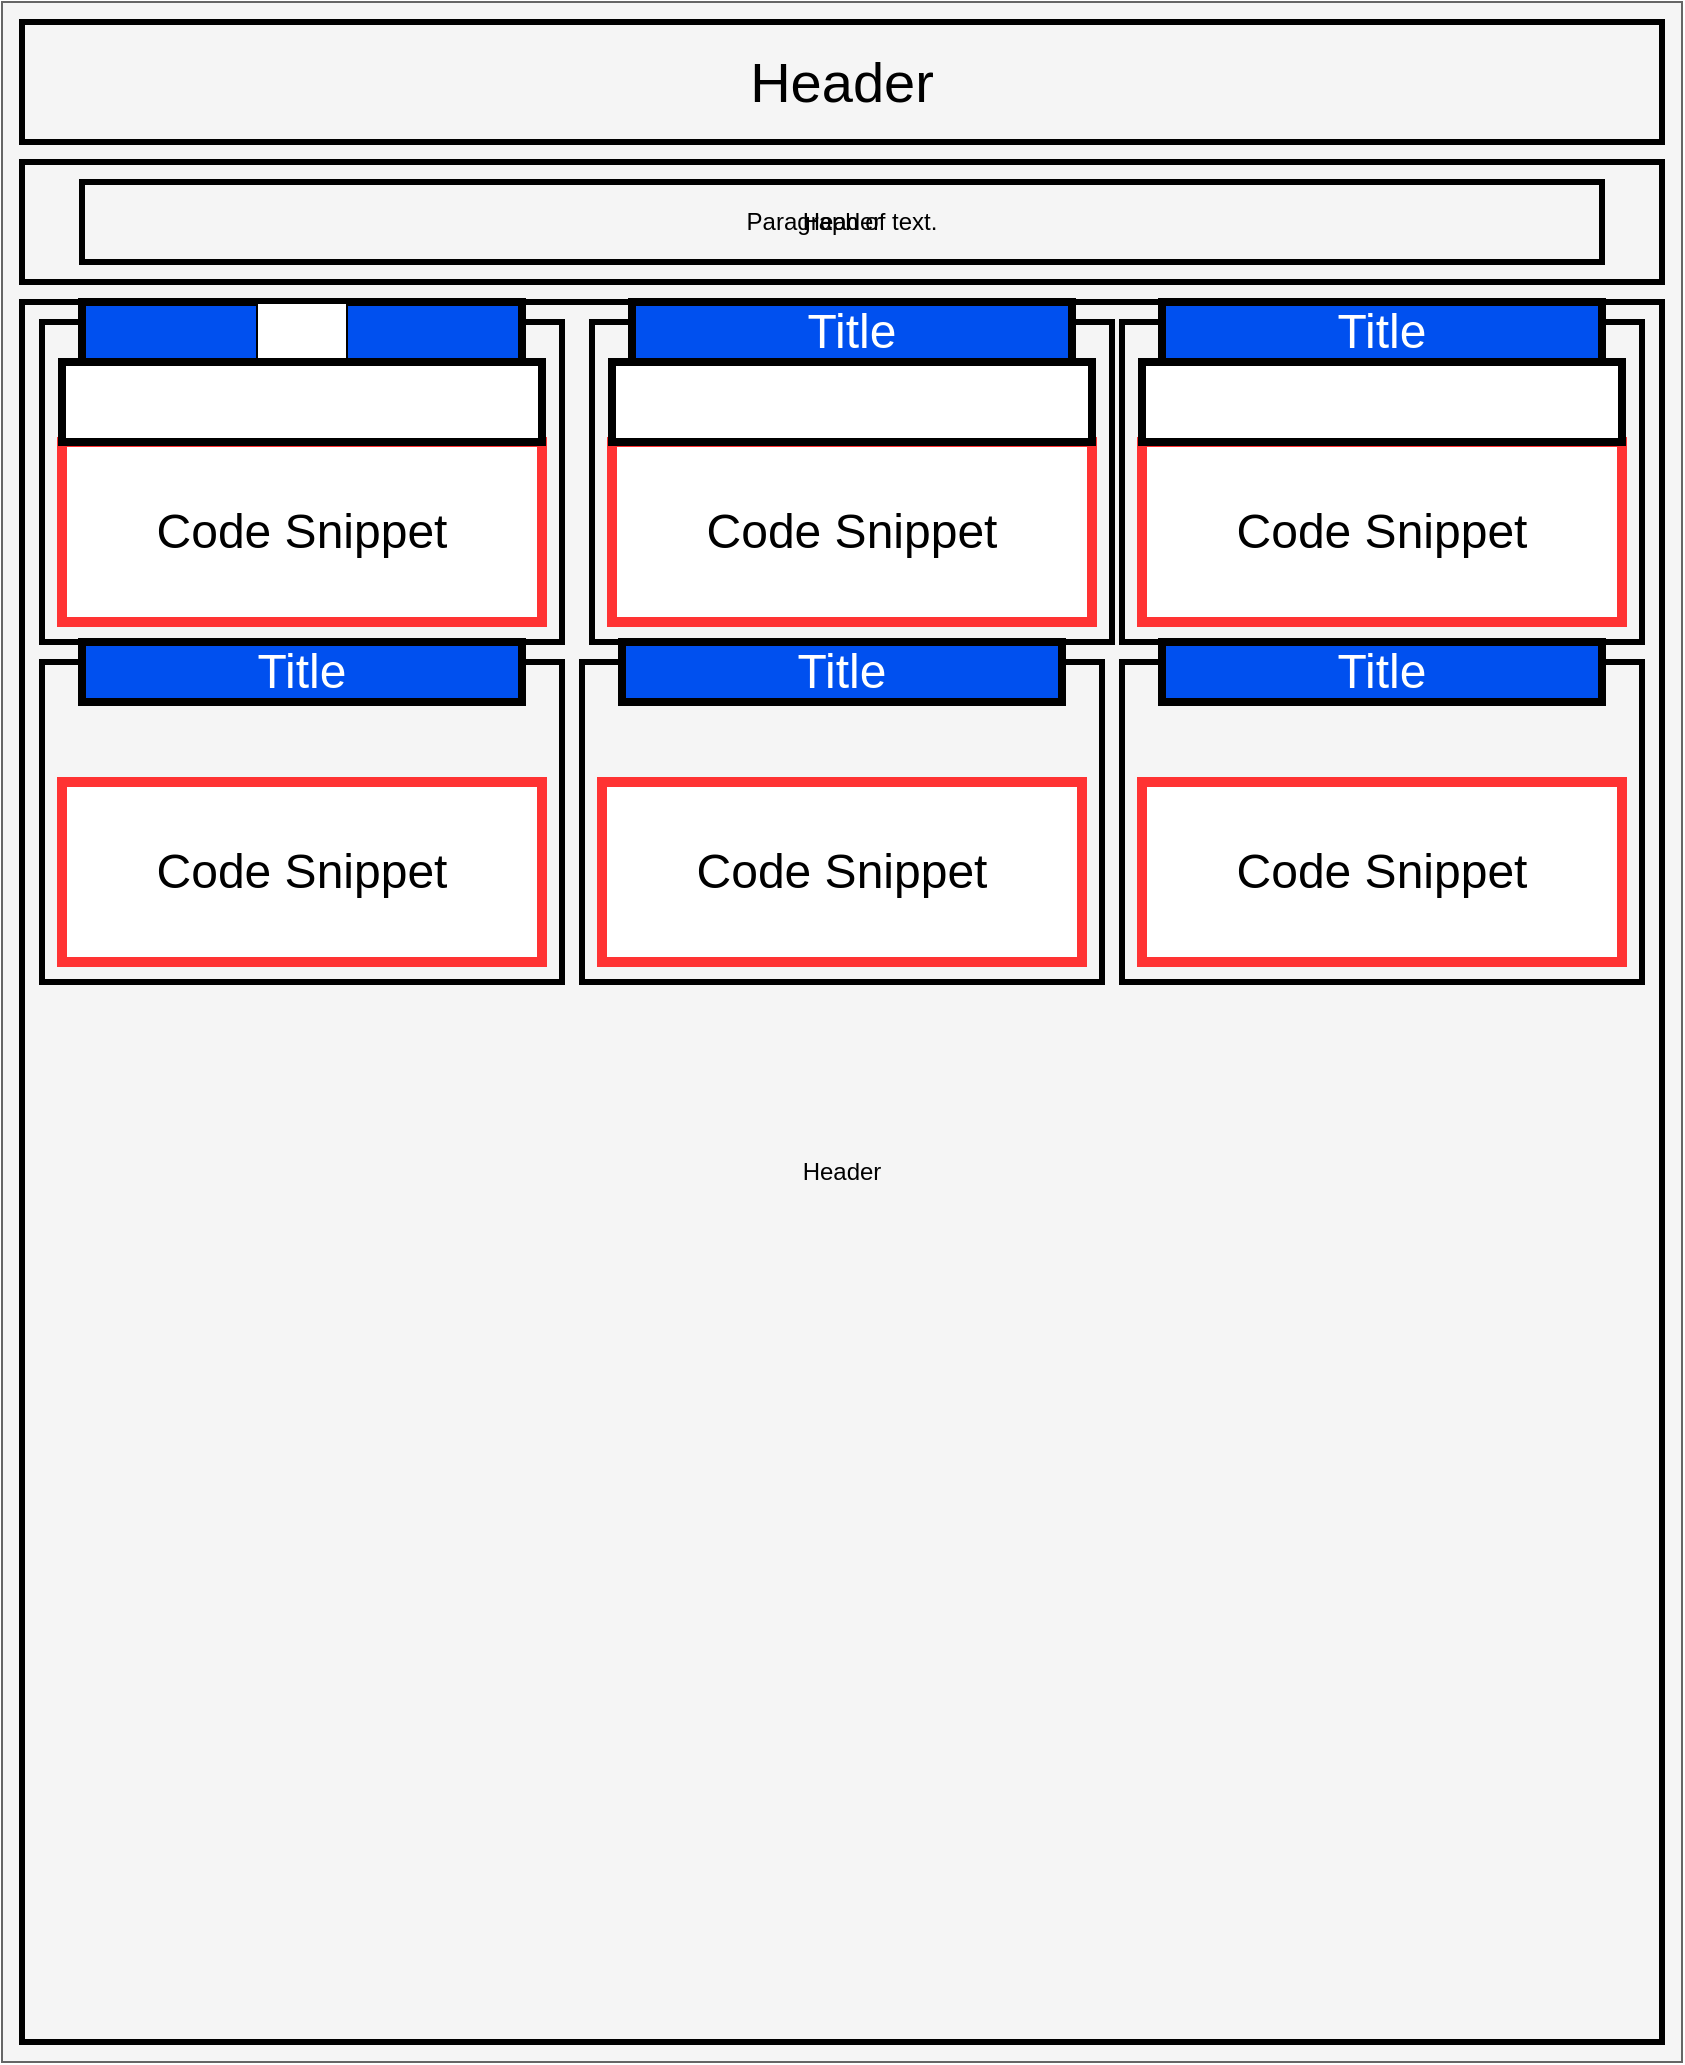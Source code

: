 <mxfile>
    <diagram id="s-5mIXKOr0SX4eYtKtyb" name="Page-1">
        <mxGraphModel dx="1204" dy="445" grid="1" gridSize="10" guides="1" tooltips="1" connect="1" arrows="1" fold="1" page="1" pageScale="1" pageWidth="850" pageHeight="1100" math="0" shadow="0">
            <root>
                <mxCell id="0"/>
                <mxCell id="1" parent="0"/>
                <mxCell id="12" value="" style="rounded=0;whiteSpace=wrap;html=1;labelBackgroundColor=#FF0000;fillColor=#f5f5f5;fontColor=#333333;strokeColor=#666666;" parent="1" vertex="1">
                    <mxGeometry width="840" height="1030" as="geometry"/>
                </mxCell>
                <mxCell id="15" value="Header" style="rounded=0;whiteSpace=wrap;html=1;labelBackgroundColor=none;fillColor=none;strokeWidth=3;strokeColor=#000000;fontColor=#000000;labelBorderColor=none;fontSize=28;" parent="1" vertex="1">
                    <mxGeometry x="10" y="10" width="820" height="60" as="geometry"/>
                </mxCell>
                <mxCell id="17" value="Header" style="rounded=0;whiteSpace=wrap;html=1;labelBackgroundColor=none;fillColor=none;strokeWidth=3;strokeColor=#000000;" parent="1" vertex="1">
                    <mxGeometry x="10" y="80" width="820" height="60" as="geometry"/>
                </mxCell>
                <mxCell id="18" value="Header" style="rounded=0;whiteSpace=wrap;html=1;labelBackgroundColor=none;fillColor=none;strokeWidth=3;strokeColor=#000000;" parent="1" vertex="1">
                    <mxGeometry x="10" y="150" width="820" height="870" as="geometry"/>
                </mxCell>
                <mxCell id="19" value="" style="rounded=0;whiteSpace=wrap;html=1;labelBackgroundColor=none;fillColor=none;strokeWidth=3;strokeColor=#000000;" parent="1" vertex="1">
                    <mxGeometry x="20" y="160" width="260" height="160" as="geometry"/>
                </mxCell>
                <mxCell id="27" value="Paragraph of text." style="rounded=0;whiteSpace=wrap;html=1;labelBackgroundColor=none;fillColor=none;strokeWidth=3;strokeColor=#000000;fontColor=#000000;" parent="1" vertex="1">
                    <mxGeometry x="40" y="90" width="760" height="40" as="geometry"/>
                </mxCell>
                <mxCell id="28" value="" style="rounded=0;whiteSpace=wrap;html=1;labelBackgroundColor=none;fillColor=none;strokeWidth=3;strokeColor=#000000;" parent="1" vertex="1">
                    <mxGeometry x="295" y="160" width="260" height="160" as="geometry"/>
                </mxCell>
                <mxCell id="29" value="" style="rounded=0;whiteSpace=wrap;html=1;labelBackgroundColor=none;fillColor=none;strokeWidth=3;strokeColor=#000000;" parent="1" vertex="1">
                    <mxGeometry x="560" y="160" width="260" height="160" as="geometry"/>
                </mxCell>
                <mxCell id="30" value="" style="rounded=0;whiteSpace=wrap;html=1;labelBackgroundColor=none;fillColor=none;strokeWidth=3;strokeColor=#000000;" parent="1" vertex="1">
                    <mxGeometry x="20" y="330" width="260" height="160" as="geometry"/>
                </mxCell>
                <mxCell id="31" value="" style="rounded=0;whiteSpace=wrap;html=1;labelBackgroundColor=none;fillColor=none;strokeWidth=3;strokeColor=#000000;" parent="1" vertex="1">
                    <mxGeometry x="290" y="330" width="260" height="160" as="geometry"/>
                </mxCell>
                <mxCell id="32" value="" style="rounded=0;whiteSpace=wrap;html=1;labelBackgroundColor=none;fillColor=none;strokeWidth=3;strokeColor=#000000;" parent="1" vertex="1">
                    <mxGeometry x="560" y="330" width="260" height="160" as="geometry"/>
                </mxCell>
                <mxCell id="36" value="Title" style="rounded=0;whiteSpace=wrap;html=1;fillColor=#0050ef;fontColor=#ffffff;strokeColor=#000000;fontSize=24;strokeWidth=4;" parent="1" vertex="1">
                    <mxGeometry x="40" y="320" width="220" height="30" as="geometry"/>
                </mxCell>
                <mxCell id="39" value="Code Snippet" style="rounded=0;whiteSpace=wrap;html=1;fontSize=24;strokeWidth=5;strokeColor=#FF3333;" parent="1" vertex="1">
                    <mxGeometry x="30" y="220" width="240" height="90" as="geometry"/>
                </mxCell>
                <mxCell id="40" value="Code Snippet" style="rounded=0;whiteSpace=wrap;html=1;fontSize=24;strokeWidth=5;strokeColor=#FF3333;" parent="1" vertex="1">
                    <mxGeometry x="305" y="220" width="240" height="90" as="geometry"/>
                </mxCell>
                <mxCell id="41" value="Code Snippet" style="rounded=0;whiteSpace=wrap;html=1;fontSize=24;strokeWidth=5;strokeColor=#FF3333;" parent="1" vertex="1">
                    <mxGeometry x="570" y="220" width="240" height="90" as="geometry"/>
                </mxCell>
                <mxCell id="42" value="Code Snippet" style="rounded=0;whiteSpace=wrap;html=1;fontSize=24;strokeWidth=5;strokeColor=#FF3333;" parent="1" vertex="1">
                    <mxGeometry x="30" y="390" width="240" height="90" as="geometry"/>
                </mxCell>
                <mxCell id="43" value="Code Snippet" style="rounded=0;whiteSpace=wrap;html=1;fontSize=24;strokeWidth=5;strokeColor=#FF3333;" parent="1" vertex="1">
                    <mxGeometry x="300" y="390" width="240" height="90" as="geometry"/>
                </mxCell>
                <mxCell id="44" value="Code Snippet" style="rounded=0;whiteSpace=wrap;html=1;fontSize=24;strokeWidth=5;strokeColor=#FF3333;" parent="1" vertex="1">
                    <mxGeometry x="570" y="390" width="240" height="90" as="geometry"/>
                </mxCell>
                <mxCell id="45" value="Title" style="rounded=0;whiteSpace=wrap;html=1;fillColor=#0050ef;fontColor=#ffffff;strokeColor=#000000;fontSize=24;strokeWidth=4;" parent="1" vertex="1">
                    <mxGeometry x="310" y="320" width="220" height="30" as="geometry"/>
                </mxCell>
                <mxCell id="46" value="Title" style="rounded=0;whiteSpace=wrap;html=1;fillColor=#0050ef;fontColor=#ffffff;strokeColor=#000000;fontSize=24;strokeWidth=4;" parent="1" vertex="1">
                    <mxGeometry x="580" y="320" width="220" height="30" as="geometry"/>
                </mxCell>
                <mxCell id="47" value="Title" style="rounded=0;whiteSpace=wrap;html=1;fillColor=#0050ef;fontColor=#ffffff;strokeColor=#000000;fontSize=24;strokeWidth=4;labelBackgroundColor=default;labelBorderColor=default;" parent="1" vertex="1">
                    <mxGeometry x="40" y="150" width="220" height="30" as="geometry"/>
                </mxCell>
                <mxCell id="48" value="Title" style="rounded=0;whiteSpace=wrap;html=1;fillColor=#0050ef;fontColor=#ffffff;strokeColor=#000000;fontSize=24;strokeWidth=4;" parent="1" vertex="1">
                    <mxGeometry x="315" y="150" width="220" height="30" as="geometry"/>
                </mxCell>
                <mxCell id="49" value="Title" style="rounded=0;whiteSpace=wrap;html=1;fillColor=#0050ef;fontColor=#ffffff;strokeColor=#000000;fontSize=24;strokeWidth=4;" parent="1" vertex="1">
                    <mxGeometry x="580" y="150" width="220" height="30" as="geometry"/>
                </mxCell>
                <mxCell id="50" value="" style="rounded=0;whiteSpace=wrap;html=1;fontSize=24;strokeColor=#000000;strokeWidth=4;align=left;" parent="1" vertex="1">
                    <mxGeometry x="30" y="180" width="240" height="40" as="geometry"/>
                </mxCell>
                <mxCell id="52" value="" style="rounded=0;whiteSpace=wrap;html=1;fontSize=24;strokeColor=#000000;strokeWidth=4;" vertex="1" parent="1">
                    <mxGeometry x="305" y="180" width="240" height="40" as="geometry"/>
                </mxCell>
                <mxCell id="53" value="" style="rounded=0;whiteSpace=wrap;html=1;fontSize=24;strokeColor=#000000;strokeWidth=4;" vertex="1" parent="1">
                    <mxGeometry x="570" y="180" width="240" height="40" as="geometry"/>
                </mxCell>
            </root>
        </mxGraphModel>
    </diagram>
</mxfile>